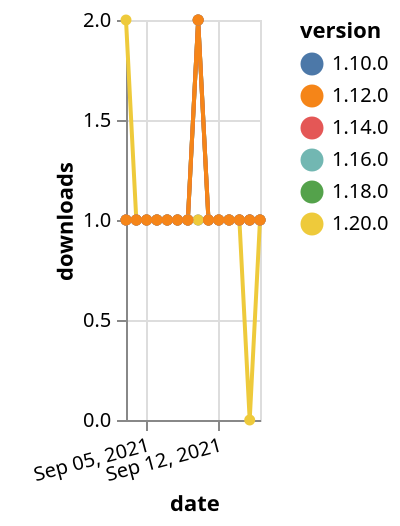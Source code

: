 {"$schema": "https://vega.github.io/schema/vega-lite/v5.json", "description": "A simple bar chart with embedded data.", "data": {"values": [{"date": "2021-09-03", "total": 164, "delta": 1, "version": "1.18.0"}, {"date": "2021-09-04", "total": 165, "delta": 1, "version": "1.18.0"}, {"date": "2021-09-05", "total": 166, "delta": 1, "version": "1.18.0"}, {"date": "2021-09-06", "total": 167, "delta": 1, "version": "1.18.0"}, {"date": "2021-09-07", "total": 168, "delta": 1, "version": "1.18.0"}, {"date": "2021-09-08", "total": 169, "delta": 1, "version": "1.18.0"}, {"date": "2021-09-09", "total": 170, "delta": 1, "version": "1.18.0"}, {"date": "2021-09-10", "total": 172, "delta": 2, "version": "1.18.0"}, {"date": "2021-09-11", "total": 173, "delta": 1, "version": "1.18.0"}, {"date": "2021-09-12", "total": 174, "delta": 1, "version": "1.18.0"}, {"date": "2021-09-13", "total": 175, "delta": 1, "version": "1.18.0"}, {"date": "2021-09-14", "total": 176, "delta": 1, "version": "1.18.0"}, {"date": "2021-09-15", "total": 177, "delta": 1, "version": "1.18.0"}, {"date": "2021-09-16", "total": 178, "delta": 1, "version": "1.18.0"}, {"date": "2021-09-03", "total": 218, "delta": 1, "version": "1.10.0"}, {"date": "2021-09-04", "total": 219, "delta": 1, "version": "1.10.0"}, {"date": "2021-09-05", "total": 220, "delta": 1, "version": "1.10.0"}, {"date": "2021-09-06", "total": 221, "delta": 1, "version": "1.10.0"}, {"date": "2021-09-07", "total": 222, "delta": 1, "version": "1.10.0"}, {"date": "2021-09-08", "total": 223, "delta": 1, "version": "1.10.0"}, {"date": "2021-09-09", "total": 224, "delta": 1, "version": "1.10.0"}, {"date": "2021-09-10", "total": 225, "delta": 1, "version": "1.10.0"}, {"date": "2021-09-11", "total": 226, "delta": 1, "version": "1.10.0"}, {"date": "2021-09-12", "total": 227, "delta": 1, "version": "1.10.0"}, {"date": "2021-09-13", "total": 228, "delta": 1, "version": "1.10.0"}, {"date": "2021-09-14", "total": 229, "delta": 1, "version": "1.10.0"}, {"date": "2021-09-15", "total": 230, "delta": 1, "version": "1.10.0"}, {"date": "2021-09-16", "total": 231, "delta": 1, "version": "1.10.0"}, {"date": "2021-09-03", "total": 111, "delta": 2, "version": "1.20.0"}, {"date": "2021-09-04", "total": 112, "delta": 1, "version": "1.20.0"}, {"date": "2021-09-05", "total": 113, "delta": 1, "version": "1.20.0"}, {"date": "2021-09-06", "total": 114, "delta": 1, "version": "1.20.0"}, {"date": "2021-09-07", "total": 115, "delta": 1, "version": "1.20.0"}, {"date": "2021-09-08", "total": 116, "delta": 1, "version": "1.20.0"}, {"date": "2021-09-09", "total": 117, "delta": 1, "version": "1.20.0"}, {"date": "2021-09-10", "total": 118, "delta": 1, "version": "1.20.0"}, {"date": "2021-09-11", "total": 119, "delta": 1, "version": "1.20.0"}, {"date": "2021-09-12", "total": 120, "delta": 1, "version": "1.20.0"}, {"date": "2021-09-13", "total": 121, "delta": 1, "version": "1.20.0"}, {"date": "2021-09-14", "total": 122, "delta": 1, "version": "1.20.0"}, {"date": "2021-09-15", "total": 122, "delta": 0, "version": "1.20.0"}, {"date": "2021-09-16", "total": 123, "delta": 1, "version": "1.20.0"}, {"date": "2021-09-03", "total": 140, "delta": 1, "version": "1.16.0"}, {"date": "2021-09-04", "total": 141, "delta": 1, "version": "1.16.0"}, {"date": "2021-09-05", "total": 142, "delta": 1, "version": "1.16.0"}, {"date": "2021-09-06", "total": 143, "delta": 1, "version": "1.16.0"}, {"date": "2021-09-07", "total": 144, "delta": 1, "version": "1.16.0"}, {"date": "2021-09-08", "total": 145, "delta": 1, "version": "1.16.0"}, {"date": "2021-09-09", "total": 146, "delta": 1, "version": "1.16.0"}, {"date": "2021-09-10", "total": 148, "delta": 2, "version": "1.16.0"}, {"date": "2021-09-11", "total": 149, "delta": 1, "version": "1.16.0"}, {"date": "2021-09-12", "total": 150, "delta": 1, "version": "1.16.0"}, {"date": "2021-09-13", "total": 151, "delta": 1, "version": "1.16.0"}, {"date": "2021-09-14", "total": 152, "delta": 1, "version": "1.16.0"}, {"date": "2021-09-15", "total": 153, "delta": 1, "version": "1.16.0"}, {"date": "2021-09-16", "total": 154, "delta": 1, "version": "1.16.0"}, {"date": "2021-09-03", "total": 174, "delta": 1, "version": "1.14.0"}, {"date": "2021-09-04", "total": 175, "delta": 1, "version": "1.14.0"}, {"date": "2021-09-05", "total": 176, "delta": 1, "version": "1.14.0"}, {"date": "2021-09-06", "total": 177, "delta": 1, "version": "1.14.0"}, {"date": "2021-09-07", "total": 178, "delta": 1, "version": "1.14.0"}, {"date": "2021-09-08", "total": 179, "delta": 1, "version": "1.14.0"}, {"date": "2021-09-09", "total": 180, "delta": 1, "version": "1.14.0"}, {"date": "2021-09-10", "total": 182, "delta": 2, "version": "1.14.0"}, {"date": "2021-09-11", "total": 183, "delta": 1, "version": "1.14.0"}, {"date": "2021-09-12", "total": 184, "delta": 1, "version": "1.14.0"}, {"date": "2021-09-13", "total": 185, "delta": 1, "version": "1.14.0"}, {"date": "2021-09-14", "total": 186, "delta": 1, "version": "1.14.0"}, {"date": "2021-09-15", "total": 187, "delta": 1, "version": "1.14.0"}, {"date": "2021-09-16", "total": 188, "delta": 1, "version": "1.14.0"}, {"date": "2021-09-03", "total": 180, "delta": 1, "version": "1.12.0"}, {"date": "2021-09-04", "total": 181, "delta": 1, "version": "1.12.0"}, {"date": "2021-09-05", "total": 182, "delta": 1, "version": "1.12.0"}, {"date": "2021-09-06", "total": 183, "delta": 1, "version": "1.12.0"}, {"date": "2021-09-07", "total": 184, "delta": 1, "version": "1.12.0"}, {"date": "2021-09-08", "total": 185, "delta": 1, "version": "1.12.0"}, {"date": "2021-09-09", "total": 186, "delta": 1, "version": "1.12.0"}, {"date": "2021-09-10", "total": 188, "delta": 2, "version": "1.12.0"}, {"date": "2021-09-11", "total": 189, "delta": 1, "version": "1.12.0"}, {"date": "2021-09-12", "total": 190, "delta": 1, "version": "1.12.0"}, {"date": "2021-09-13", "total": 191, "delta": 1, "version": "1.12.0"}, {"date": "2021-09-14", "total": 192, "delta": 1, "version": "1.12.0"}, {"date": "2021-09-15", "total": 193, "delta": 1, "version": "1.12.0"}, {"date": "2021-09-16", "total": 194, "delta": 1, "version": "1.12.0"}]}, "width": "container", "mark": {"type": "line", "point": {"filled": true}}, "encoding": {"x": {"field": "date", "type": "temporal", "timeUnit": "yearmonthdate", "title": "date", "axis": {"labelAngle": -15}}, "y": {"field": "delta", "type": "quantitative", "title": "downloads"}, "color": {"field": "version", "type": "nominal"}, "tooltip": {"field": "delta"}}}